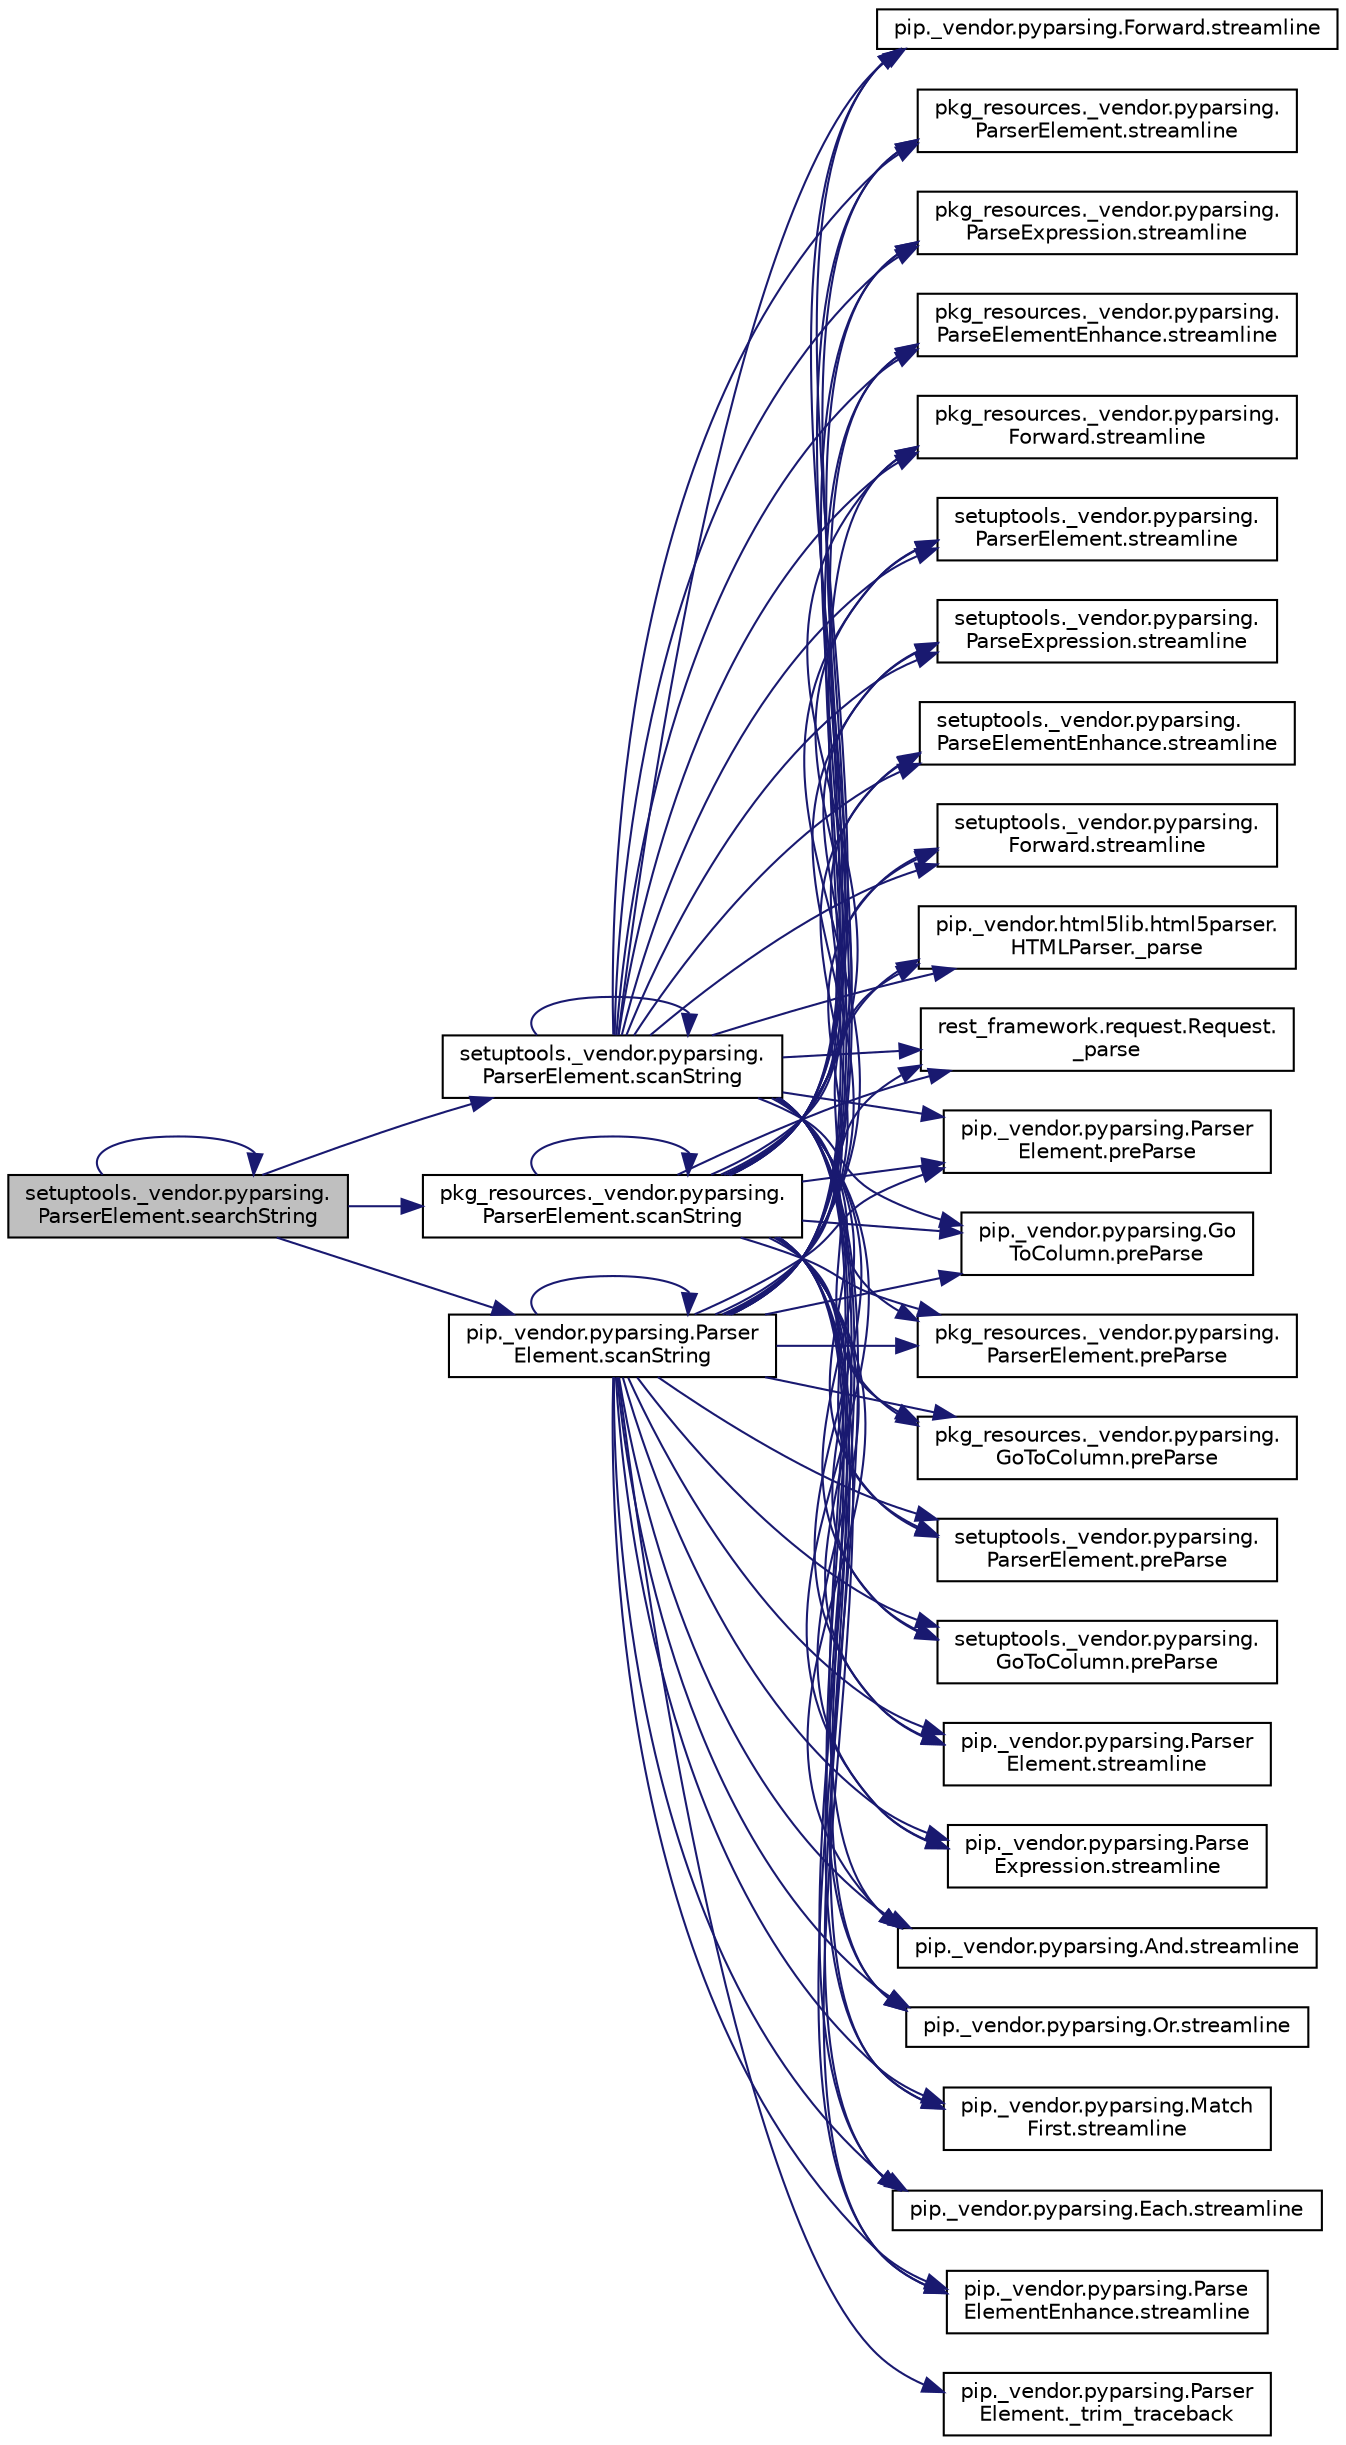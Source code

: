 digraph "setuptools._vendor.pyparsing.ParserElement.searchString"
{
 // LATEX_PDF_SIZE
  edge [fontname="Helvetica",fontsize="10",labelfontname="Helvetica",labelfontsize="10"];
  node [fontname="Helvetica",fontsize="10",shape=record];
  rankdir="LR";
  Node1 [label="setuptools._vendor.pyparsing.\lParserElement.searchString",height=0.2,width=0.4,color="black", fillcolor="grey75", style="filled", fontcolor="black",tooltip=" "];
  Node1 -> Node2 [color="midnightblue",fontsize="10",style="solid",fontname="Helvetica"];
  Node2 [label="pip._vendor.pyparsing.Parser\lElement.scanString",height=0.2,width=0.4,color="black", fillcolor="white", style="filled",URL="$df/d7f/classpip_1_1__vendor_1_1pyparsing_1_1_parser_element.html#aa5daff52b40d5b79a6402005f48e942f",tooltip=" "];
  Node2 -> Node3 [color="midnightblue",fontsize="10",style="solid",fontname="Helvetica"];
  Node3 [label="pip._vendor.html5lib.html5parser.\lHTMLParser._parse",height=0.2,width=0.4,color="black", fillcolor="white", style="filled",URL="$dd/dcc/classpip_1_1__vendor_1_1html5lib_1_1html5parser_1_1_h_t_m_l_parser.html#a315af403cb7101a41bcc6e96446b467f",tooltip=" "];
  Node2 -> Node4 [color="midnightblue",fontsize="10",style="solid",fontname="Helvetica"];
  Node4 [label="rest_framework.request.Request.\l_parse",height=0.2,width=0.4,color="black", fillcolor="white", style="filled",URL="$d9/d48/classrest__framework_1_1request_1_1_request.html#a2e31a8585127f7c68f000c9485499c5f",tooltip=" "];
  Node2 -> Node5 [color="midnightblue",fontsize="10",style="solid",fontname="Helvetica"];
  Node5 [label="pip._vendor.pyparsing.Parser\lElement._trim_traceback",height=0.2,width=0.4,color="black", fillcolor="white", style="filled",URL="$df/d7f/classpip_1_1__vendor_1_1pyparsing_1_1_parser_element.html#a5ce499657d769e2fbd59c4a47c3dc5d5",tooltip=" "];
  Node2 -> Node6 [color="midnightblue",fontsize="10",style="solid",fontname="Helvetica"];
  Node6 [label="pip._vendor.pyparsing.Parser\lElement.preParse",height=0.2,width=0.4,color="black", fillcolor="white", style="filled",URL="$df/d7f/classpip_1_1__vendor_1_1pyparsing_1_1_parser_element.html#a34d0267785f41e654e901648baab7649",tooltip=" "];
  Node2 -> Node7 [color="midnightblue",fontsize="10",style="solid",fontname="Helvetica"];
  Node7 [label="pip._vendor.pyparsing.Go\lToColumn.preParse",height=0.2,width=0.4,color="black", fillcolor="white", style="filled",URL="$dc/d7c/classpip_1_1__vendor_1_1pyparsing_1_1_go_to_column.html#afe6ab3f4f54d26779663e48b01b0680c",tooltip=" "];
  Node2 -> Node8 [color="midnightblue",fontsize="10",style="solid",fontname="Helvetica"];
  Node8 [label="pkg_resources._vendor.pyparsing.\lParserElement.preParse",height=0.2,width=0.4,color="black", fillcolor="white", style="filled",URL="$de/df0/classpkg__resources_1_1__vendor_1_1pyparsing_1_1_parser_element.html#a15edef53df0616117f456d035181f3b1",tooltip=" "];
  Node2 -> Node9 [color="midnightblue",fontsize="10",style="solid",fontname="Helvetica"];
  Node9 [label="pkg_resources._vendor.pyparsing.\lGoToColumn.preParse",height=0.2,width=0.4,color="black", fillcolor="white", style="filled",URL="$d0/d6c/classpkg__resources_1_1__vendor_1_1pyparsing_1_1_go_to_column.html#abcd0917652e6776658421fed551615e6",tooltip=" "];
  Node2 -> Node10 [color="midnightblue",fontsize="10",style="solid",fontname="Helvetica"];
  Node10 [label="setuptools._vendor.pyparsing.\lParserElement.preParse",height=0.2,width=0.4,color="black", fillcolor="white", style="filled",URL="$d9/d25/classsetuptools_1_1__vendor_1_1pyparsing_1_1_parser_element.html#a57915fb94be663017a485d39ebfa08eb",tooltip=" "];
  Node2 -> Node11 [color="midnightblue",fontsize="10",style="solid",fontname="Helvetica"];
  Node11 [label="setuptools._vendor.pyparsing.\lGoToColumn.preParse",height=0.2,width=0.4,color="black", fillcolor="white", style="filled",URL="$d7/dc5/classsetuptools_1_1__vendor_1_1pyparsing_1_1_go_to_column.html#aaad80f703431014740cde9a81e8c429b",tooltip=" "];
  Node2 -> Node2 [color="midnightblue",fontsize="10",style="solid",fontname="Helvetica"];
  Node2 -> Node12 [color="midnightblue",fontsize="10",style="solid",fontname="Helvetica"];
  Node12 [label="pip._vendor.pyparsing.Parser\lElement.streamline",height=0.2,width=0.4,color="black", fillcolor="white", style="filled",URL="$df/d7f/classpip_1_1__vendor_1_1pyparsing_1_1_parser_element.html#a976b8a0a7a90121bc3969dd280dab3d0",tooltip=" "];
  Node2 -> Node13 [color="midnightblue",fontsize="10",style="solid",fontname="Helvetica"];
  Node13 [label="pip._vendor.pyparsing.Parse\lExpression.streamline",height=0.2,width=0.4,color="black", fillcolor="white", style="filled",URL="$d3/d90/classpip_1_1__vendor_1_1pyparsing_1_1_parse_expression.html#a9ffaae514445b9770cadd3f1605e59a3",tooltip=" "];
  Node2 -> Node14 [color="midnightblue",fontsize="10",style="solid",fontname="Helvetica"];
  Node14 [label="pip._vendor.pyparsing.And.streamline",height=0.2,width=0.4,color="black", fillcolor="white", style="filled",URL="$d7/d75/classpip_1_1__vendor_1_1pyparsing_1_1_and.html#abe50611492ed4fc35014a4ac621814b1",tooltip=" "];
  Node2 -> Node15 [color="midnightblue",fontsize="10",style="solid",fontname="Helvetica"];
  Node15 [label="pip._vendor.pyparsing.Or.streamline",height=0.2,width=0.4,color="black", fillcolor="white", style="filled",URL="$dd/d35/classpip_1_1__vendor_1_1pyparsing_1_1_or.html#a51a8f5f7132da9c0b90fe99a8196fb55",tooltip=" "];
  Node2 -> Node16 [color="midnightblue",fontsize="10",style="solid",fontname="Helvetica"];
  Node16 [label="pip._vendor.pyparsing.Match\lFirst.streamline",height=0.2,width=0.4,color="black", fillcolor="white", style="filled",URL="$d6/d76/classpip_1_1__vendor_1_1pyparsing_1_1_match_first.html#adacb8bdc39a85e156e6af2da27ce79ce",tooltip=" "];
  Node2 -> Node17 [color="midnightblue",fontsize="10",style="solid",fontname="Helvetica"];
  Node17 [label="pip._vendor.pyparsing.Each.streamline",height=0.2,width=0.4,color="black", fillcolor="white", style="filled",URL="$df/dd5/classpip_1_1__vendor_1_1pyparsing_1_1_each.html#a29b29c0eeae210d9718e4c2d04877bbe",tooltip=" "];
  Node2 -> Node18 [color="midnightblue",fontsize="10",style="solid",fontname="Helvetica"];
  Node18 [label="pip._vendor.pyparsing.Parse\lElementEnhance.streamline",height=0.2,width=0.4,color="black", fillcolor="white", style="filled",URL="$da/df0/classpip_1_1__vendor_1_1pyparsing_1_1_parse_element_enhance.html#ae59a6cc63aef14a91fa5d13798f330e5",tooltip=" "];
  Node2 -> Node19 [color="midnightblue",fontsize="10",style="solid",fontname="Helvetica"];
  Node19 [label="pip._vendor.pyparsing.Forward.streamline",height=0.2,width=0.4,color="black", fillcolor="white", style="filled",URL="$de/dd9/classpip_1_1__vendor_1_1pyparsing_1_1_forward.html#ae54b9bd49543a2cbfafbeb0a4dea22ed",tooltip=" "];
  Node2 -> Node20 [color="midnightblue",fontsize="10",style="solid",fontname="Helvetica"];
  Node20 [label="pkg_resources._vendor.pyparsing.\lParserElement.streamline",height=0.2,width=0.4,color="black", fillcolor="white", style="filled",URL="$de/df0/classpkg__resources_1_1__vendor_1_1pyparsing_1_1_parser_element.html#adf958ac597bae4beb3a1c91a638f807f",tooltip=" "];
  Node2 -> Node21 [color="midnightblue",fontsize="10",style="solid",fontname="Helvetica"];
  Node21 [label="pkg_resources._vendor.pyparsing.\lParseExpression.streamline",height=0.2,width=0.4,color="black", fillcolor="white", style="filled",URL="$d4/d3a/classpkg__resources_1_1__vendor_1_1pyparsing_1_1_parse_expression.html#aa064e6efeb35ac7a1d386a9ac23a6f17",tooltip=" "];
  Node2 -> Node22 [color="midnightblue",fontsize="10",style="solid",fontname="Helvetica"];
  Node22 [label="pkg_resources._vendor.pyparsing.\lParseElementEnhance.streamline",height=0.2,width=0.4,color="black", fillcolor="white", style="filled",URL="$d4/d4b/classpkg__resources_1_1__vendor_1_1pyparsing_1_1_parse_element_enhance.html#acb7eb731caefeb38fd3d56f9488ca85d",tooltip=" "];
  Node2 -> Node23 [color="midnightblue",fontsize="10",style="solid",fontname="Helvetica"];
  Node23 [label="pkg_resources._vendor.pyparsing.\lForward.streamline",height=0.2,width=0.4,color="black", fillcolor="white", style="filled",URL="$da/d8a/classpkg__resources_1_1__vendor_1_1pyparsing_1_1_forward.html#ac3e42316a8c2f4c5f4d037de26cfc168",tooltip=" "];
  Node2 -> Node24 [color="midnightblue",fontsize="10",style="solid",fontname="Helvetica"];
  Node24 [label="setuptools._vendor.pyparsing.\lParserElement.streamline",height=0.2,width=0.4,color="black", fillcolor="white", style="filled",URL="$d9/d25/classsetuptools_1_1__vendor_1_1pyparsing_1_1_parser_element.html#ac6937508ff09119b5bd3b6d7b6711845",tooltip=" "];
  Node2 -> Node25 [color="midnightblue",fontsize="10",style="solid",fontname="Helvetica"];
  Node25 [label="setuptools._vendor.pyparsing.\lParseExpression.streamline",height=0.2,width=0.4,color="black", fillcolor="white", style="filled",URL="$d5/d4b/classsetuptools_1_1__vendor_1_1pyparsing_1_1_parse_expression.html#a268ecaecb08a2528c6bcb976e4ea7070",tooltip=" "];
  Node2 -> Node26 [color="midnightblue",fontsize="10",style="solid",fontname="Helvetica"];
  Node26 [label="setuptools._vendor.pyparsing.\lParseElementEnhance.streamline",height=0.2,width=0.4,color="black", fillcolor="white", style="filled",URL="$d2/daf/classsetuptools_1_1__vendor_1_1pyparsing_1_1_parse_element_enhance.html#a1db9880ce466b1acb3a78e4c11cd82b6",tooltip=" "];
  Node2 -> Node27 [color="midnightblue",fontsize="10",style="solid",fontname="Helvetica"];
  Node27 [label="setuptools._vendor.pyparsing.\lForward.streamline",height=0.2,width=0.4,color="black", fillcolor="white", style="filled",URL="$d2/ddc/classsetuptools_1_1__vendor_1_1pyparsing_1_1_forward.html#a00d14430e293df09f285d039810e9df8",tooltip=" "];
  Node1 -> Node28 [color="midnightblue",fontsize="10",style="solid",fontname="Helvetica"];
  Node28 [label="pkg_resources._vendor.pyparsing.\lParserElement.scanString",height=0.2,width=0.4,color="black", fillcolor="white", style="filled",URL="$de/df0/classpkg__resources_1_1__vendor_1_1pyparsing_1_1_parser_element.html#a7e7fdf9660796750819d13908cf34edb",tooltip=" "];
  Node28 -> Node3 [color="midnightblue",fontsize="10",style="solid",fontname="Helvetica"];
  Node28 -> Node4 [color="midnightblue",fontsize="10",style="solid",fontname="Helvetica"];
  Node28 -> Node6 [color="midnightblue",fontsize="10",style="solid",fontname="Helvetica"];
  Node28 -> Node7 [color="midnightblue",fontsize="10",style="solid",fontname="Helvetica"];
  Node28 -> Node8 [color="midnightblue",fontsize="10",style="solid",fontname="Helvetica"];
  Node28 -> Node9 [color="midnightblue",fontsize="10",style="solid",fontname="Helvetica"];
  Node28 -> Node10 [color="midnightblue",fontsize="10",style="solid",fontname="Helvetica"];
  Node28 -> Node11 [color="midnightblue",fontsize="10",style="solid",fontname="Helvetica"];
  Node28 -> Node28 [color="midnightblue",fontsize="10",style="solid",fontname="Helvetica"];
  Node28 -> Node12 [color="midnightblue",fontsize="10",style="solid",fontname="Helvetica"];
  Node28 -> Node13 [color="midnightblue",fontsize="10",style="solid",fontname="Helvetica"];
  Node28 -> Node14 [color="midnightblue",fontsize="10",style="solid",fontname="Helvetica"];
  Node28 -> Node15 [color="midnightblue",fontsize="10",style="solid",fontname="Helvetica"];
  Node28 -> Node16 [color="midnightblue",fontsize="10",style="solid",fontname="Helvetica"];
  Node28 -> Node17 [color="midnightblue",fontsize="10",style="solid",fontname="Helvetica"];
  Node28 -> Node18 [color="midnightblue",fontsize="10",style="solid",fontname="Helvetica"];
  Node28 -> Node19 [color="midnightblue",fontsize="10",style="solid",fontname="Helvetica"];
  Node28 -> Node20 [color="midnightblue",fontsize="10",style="solid",fontname="Helvetica"];
  Node28 -> Node21 [color="midnightblue",fontsize="10",style="solid",fontname="Helvetica"];
  Node28 -> Node22 [color="midnightblue",fontsize="10",style="solid",fontname="Helvetica"];
  Node28 -> Node23 [color="midnightblue",fontsize="10",style="solid",fontname="Helvetica"];
  Node28 -> Node24 [color="midnightblue",fontsize="10",style="solid",fontname="Helvetica"];
  Node28 -> Node25 [color="midnightblue",fontsize="10",style="solid",fontname="Helvetica"];
  Node28 -> Node26 [color="midnightblue",fontsize="10",style="solid",fontname="Helvetica"];
  Node28 -> Node27 [color="midnightblue",fontsize="10",style="solid",fontname="Helvetica"];
  Node1 -> Node29 [color="midnightblue",fontsize="10",style="solid",fontname="Helvetica"];
  Node29 [label="setuptools._vendor.pyparsing.\lParserElement.scanString",height=0.2,width=0.4,color="black", fillcolor="white", style="filled",URL="$d9/d25/classsetuptools_1_1__vendor_1_1pyparsing_1_1_parser_element.html#a119bfc59496f168ee6d19cf781d83103",tooltip=" "];
  Node29 -> Node4 [color="midnightblue",fontsize="10",style="solid",fontname="Helvetica"];
  Node29 -> Node3 [color="midnightblue",fontsize="10",style="solid",fontname="Helvetica"];
  Node29 -> Node6 [color="midnightblue",fontsize="10",style="solid",fontname="Helvetica"];
  Node29 -> Node7 [color="midnightblue",fontsize="10",style="solid",fontname="Helvetica"];
  Node29 -> Node8 [color="midnightblue",fontsize="10",style="solid",fontname="Helvetica"];
  Node29 -> Node9 [color="midnightblue",fontsize="10",style="solid",fontname="Helvetica"];
  Node29 -> Node10 [color="midnightblue",fontsize="10",style="solid",fontname="Helvetica"];
  Node29 -> Node11 [color="midnightblue",fontsize="10",style="solid",fontname="Helvetica"];
  Node29 -> Node29 [color="midnightblue",fontsize="10",style="solid",fontname="Helvetica"];
  Node29 -> Node12 [color="midnightblue",fontsize="10",style="solid",fontname="Helvetica"];
  Node29 -> Node13 [color="midnightblue",fontsize="10",style="solid",fontname="Helvetica"];
  Node29 -> Node14 [color="midnightblue",fontsize="10",style="solid",fontname="Helvetica"];
  Node29 -> Node15 [color="midnightblue",fontsize="10",style="solid",fontname="Helvetica"];
  Node29 -> Node16 [color="midnightblue",fontsize="10",style="solid",fontname="Helvetica"];
  Node29 -> Node17 [color="midnightblue",fontsize="10",style="solid",fontname="Helvetica"];
  Node29 -> Node18 [color="midnightblue",fontsize="10",style="solid",fontname="Helvetica"];
  Node29 -> Node19 [color="midnightblue",fontsize="10",style="solid",fontname="Helvetica"];
  Node29 -> Node20 [color="midnightblue",fontsize="10",style="solid",fontname="Helvetica"];
  Node29 -> Node21 [color="midnightblue",fontsize="10",style="solid",fontname="Helvetica"];
  Node29 -> Node22 [color="midnightblue",fontsize="10",style="solid",fontname="Helvetica"];
  Node29 -> Node23 [color="midnightblue",fontsize="10",style="solid",fontname="Helvetica"];
  Node29 -> Node24 [color="midnightblue",fontsize="10",style="solid",fontname="Helvetica"];
  Node29 -> Node25 [color="midnightblue",fontsize="10",style="solid",fontname="Helvetica"];
  Node29 -> Node26 [color="midnightblue",fontsize="10",style="solid",fontname="Helvetica"];
  Node29 -> Node27 [color="midnightblue",fontsize="10",style="solid",fontname="Helvetica"];
  Node1 -> Node1 [color="midnightblue",fontsize="10",style="solid",fontname="Helvetica"];
}
